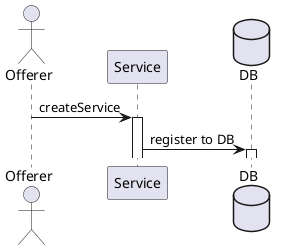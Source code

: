 @startuml


actor Offerer
participant Service
database DB

Offerer -> Service: createService
activate Service

Service -> DB: register to DB
activate DB




@enduml